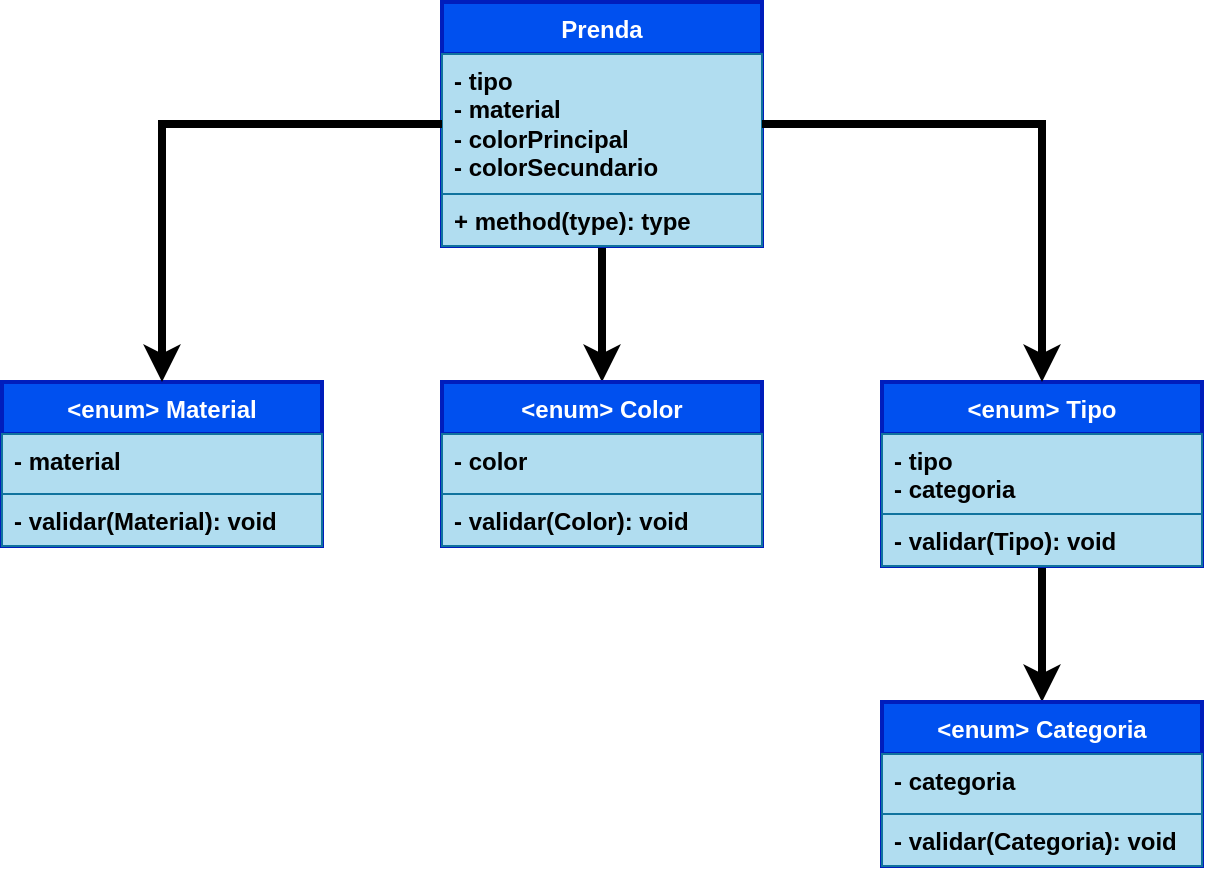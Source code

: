 <mxfile version="24.2.5" type="device">
  <diagram name="Page-1" id="CuGK8EdZ_OBCJnu9gnQl">
    <mxGraphModel dx="1364" dy="838" grid="1" gridSize="10" guides="1" tooltips="1" connect="1" arrows="1" fold="1" page="1" pageScale="1" pageWidth="850" pageHeight="1100" background="#FFFFFF" math="0" shadow="0">
      <root>
        <mxCell id="0" />
        <mxCell id="1" parent="0" />
        <mxCell id="4q8ChmGBFjCSsPTMsiG7-35" style="edgeStyle=none;rounded=0;orthogonalLoop=1;jettySize=auto;html=1;exitX=0.5;exitY=1;exitDx=0;exitDy=0;entryX=0.5;entryY=0;entryDx=0;entryDy=0;fontFamily=Helvetica;fontSize=12;fontColor=#ffffff;fontStyle=1;strokeWidth=4;strokeColor=#000000;" parent="1" source="4q8ChmGBFjCSsPTMsiG7-2" target="4q8ChmGBFjCSsPTMsiG7-31" edge="1">
          <mxGeometry relative="1" as="geometry" />
        </mxCell>
        <mxCell id="4q8ChmGBFjCSsPTMsiG7-2" value="Prenda" style="swimlane;fontStyle=1;align=center;verticalAlign=top;childLayout=stackLayout;horizontal=1;startSize=26;horizontalStack=0;resizeParent=1;resizeParentMax=0;resizeLast=0;collapsible=1;marginBottom=0;whiteSpace=wrap;html=1;fillColor=#0050ef;fontColor=#ffffff;strokeColor=#001DBC;strokeWidth=2;" parent="1" vertex="1">
          <mxGeometry x="340" y="50" width="160" height="122" as="geometry" />
        </mxCell>
        <mxCell id="4q8ChmGBFjCSsPTMsiG7-3" value="- tipo&lt;br&gt;- material&lt;br&gt;- colorPrincipal&lt;br&gt;- colorSecundario" style="text;strokeColor=#10739e;fillColor=#b1ddf0;align=left;verticalAlign=top;spacingLeft=4;spacingRight=4;overflow=hidden;rotatable=0;points=[[0,0.5],[1,0.5]];portConstraint=eastwest;fontColor=#000000;fontStyle=1;whiteSpace=wrap;html=1;" parent="4q8ChmGBFjCSsPTMsiG7-2" vertex="1">
          <mxGeometry y="26" width="160" height="70" as="geometry" />
        </mxCell>
        <mxCell id="4q8ChmGBFjCSsPTMsiG7-5" value="+ method(type): type" style="text;strokeColor=#10739e;fillColor=#b1ddf0;align=left;verticalAlign=top;spacingLeft=4;spacingRight=4;overflow=hidden;rotatable=0;points=[[0,0.5],[1,0.5]];portConstraint=eastwest;whiteSpace=wrap;html=1;fontColor=#000000;fontStyle=1" parent="4q8ChmGBFjCSsPTMsiG7-2" vertex="1">
          <mxGeometry y="96" width="160" height="26" as="geometry" />
        </mxCell>
        <mxCell id="4q8ChmGBFjCSsPTMsiG7-19" value="&amp;lt;enum&amp;gt; Material" style="swimlane;fontStyle=1;align=center;verticalAlign=top;childLayout=stackLayout;horizontal=1;startSize=26;horizontalStack=0;resizeParent=1;resizeParentMax=0;resizeLast=0;collapsible=1;marginBottom=0;whiteSpace=wrap;html=1;fillColor=#0050ef;fontColor=#ffffff;strokeColor=#001DBC;strokeWidth=2;" parent="1" vertex="1">
          <mxGeometry x="120" y="240" width="160" height="82" as="geometry" />
        </mxCell>
        <mxCell id="4q8ChmGBFjCSsPTMsiG7-20" value="- material" style="text;strokeColor=#10739e;fillColor=#b1ddf0;align=left;verticalAlign=top;spacingLeft=4;spacingRight=4;overflow=hidden;rotatable=0;points=[[0,0.5],[1,0.5]];portConstraint=eastwest;whiteSpace=wrap;html=1;fontColor=#000000;fontStyle=1" parent="4q8ChmGBFjCSsPTMsiG7-19" vertex="1">
          <mxGeometry y="26" width="160" height="30" as="geometry" />
        </mxCell>
        <mxCell id="4q8ChmGBFjCSsPTMsiG7-21" value="- validar(Material): void" style="text;strokeColor=#10739e;fillColor=#b1ddf0;align=left;verticalAlign=top;spacingLeft=4;spacingRight=4;overflow=hidden;rotatable=0;points=[[0,0.5],[1,0.5]];portConstraint=eastwest;whiteSpace=wrap;html=1;fontColor=#000000;fontStyle=1" parent="4q8ChmGBFjCSsPTMsiG7-19" vertex="1">
          <mxGeometry y="56" width="160" height="26" as="geometry" />
        </mxCell>
        <mxCell id="4q8ChmGBFjCSsPTMsiG7-30" style="edgeStyle=orthogonalEdgeStyle;rounded=0;orthogonalLoop=1;jettySize=auto;html=1;exitX=0.5;exitY=1;exitDx=0;exitDy=0;entryX=0.5;entryY=0;entryDx=0;entryDy=0;fontFamily=Helvetica;fontSize=12;fontColor=#ffffff;fontStyle=1;strokeWidth=4;strokeColor=#000000;" parent="1" source="4q8ChmGBFjCSsPTMsiG7-22" target="4q8ChmGBFjCSsPTMsiG7-25" edge="1">
          <mxGeometry relative="1" as="geometry" />
        </mxCell>
        <mxCell id="4q8ChmGBFjCSsPTMsiG7-22" value="&amp;lt;enum&amp;gt; Tipo" style="swimlane;fontStyle=1;align=center;verticalAlign=top;childLayout=stackLayout;horizontal=1;startSize=26;horizontalStack=0;resizeParent=1;resizeParentMax=0;resizeLast=0;collapsible=1;marginBottom=0;whiteSpace=wrap;html=1;fillColor=#0050ef;fontColor=#ffffff;strokeColor=#001DBC;strokeWidth=2;" parent="1" vertex="1">
          <mxGeometry x="560" y="240" width="160" height="92" as="geometry" />
        </mxCell>
        <mxCell id="4q8ChmGBFjCSsPTMsiG7-23" value="- tipo&lt;div&gt;- categoria&lt;/div&gt;" style="text;strokeColor=#10739e;fillColor=#b1ddf0;align=left;verticalAlign=top;spacingLeft=4;spacingRight=4;overflow=hidden;rotatable=0;points=[[0,0.5],[1,0.5]];portConstraint=eastwest;whiteSpace=wrap;html=1;fontColor=#000000;fontStyle=1" parent="4q8ChmGBFjCSsPTMsiG7-22" vertex="1">
          <mxGeometry y="26" width="160" height="40" as="geometry" />
        </mxCell>
        <mxCell id="4q8ChmGBFjCSsPTMsiG7-24" value="- validar(Tipo): void" style="text;strokeColor=#10739e;fillColor=#b1ddf0;align=left;verticalAlign=top;spacingLeft=4;spacingRight=4;overflow=hidden;rotatable=0;points=[[0,0.5],[1,0.5]];portConstraint=eastwest;whiteSpace=wrap;html=1;fontColor=#000000;fontStyle=1" parent="4q8ChmGBFjCSsPTMsiG7-22" vertex="1">
          <mxGeometry y="66" width="160" height="26" as="geometry" />
        </mxCell>
        <mxCell id="4q8ChmGBFjCSsPTMsiG7-25" value="&amp;lt;enum&amp;gt; Categoria" style="swimlane;fontStyle=1;align=center;verticalAlign=top;childLayout=stackLayout;horizontal=1;startSize=26;horizontalStack=0;resizeParent=1;resizeParentMax=0;resizeLast=0;collapsible=1;marginBottom=0;whiteSpace=wrap;html=1;fillColor=#0050ef;fontColor=#ffffff;strokeColor=#001DBC;strokeWidth=2;" parent="1" vertex="1">
          <mxGeometry x="560" y="400" width="160" height="82" as="geometry" />
        </mxCell>
        <mxCell id="4q8ChmGBFjCSsPTMsiG7-26" value="&lt;span style=&quot;background-color: initial;&quot;&gt;- categoria&lt;/span&gt;" style="text;strokeColor=#10739e;fillColor=#b1ddf0;align=left;verticalAlign=top;spacingLeft=4;spacingRight=4;overflow=hidden;rotatable=0;points=[[0,0.5],[1,0.5]];portConstraint=eastwest;whiteSpace=wrap;html=1;fontColor=#000000;fontStyle=1" parent="4q8ChmGBFjCSsPTMsiG7-25" vertex="1">
          <mxGeometry y="26" width="160" height="30" as="geometry" />
        </mxCell>
        <mxCell id="4q8ChmGBFjCSsPTMsiG7-27" value="- validar(Categoria): void" style="text;strokeColor=#10739e;fillColor=#b1ddf0;align=left;verticalAlign=top;spacingLeft=4;spacingRight=4;overflow=hidden;rotatable=0;points=[[0,0.5],[1,0.5]];portConstraint=eastwest;whiteSpace=wrap;html=1;fontColor=#000000;fontStyle=1" parent="4q8ChmGBFjCSsPTMsiG7-25" vertex="1">
          <mxGeometry y="56" width="160" height="26" as="geometry" />
        </mxCell>
        <mxCell id="4q8ChmGBFjCSsPTMsiG7-28" style="edgeStyle=orthogonalEdgeStyle;rounded=0;orthogonalLoop=1;jettySize=auto;html=1;exitX=0;exitY=0.5;exitDx=0;exitDy=0;entryX=0.5;entryY=0;entryDx=0;entryDy=0;fontFamily=Helvetica;fontSize=12;fontColor=#ffffff;fontStyle=1;strokeWidth=4;strokeColor=#000000;" parent="1" source="4q8ChmGBFjCSsPTMsiG7-3" target="4q8ChmGBFjCSsPTMsiG7-19" edge="1">
          <mxGeometry relative="1" as="geometry" />
        </mxCell>
        <mxCell id="4q8ChmGBFjCSsPTMsiG7-29" style="edgeStyle=orthogonalEdgeStyle;rounded=0;orthogonalLoop=1;jettySize=auto;html=1;exitX=1;exitY=0.5;exitDx=0;exitDy=0;fontFamily=Helvetica;fontSize=12;fontColor=#ffffff;fontStyle=1;strokeWidth=4;strokeColor=#000000;" parent="1" source="4q8ChmGBFjCSsPTMsiG7-3" target="4q8ChmGBFjCSsPTMsiG7-22" edge="1">
          <mxGeometry relative="1" as="geometry" />
        </mxCell>
        <mxCell id="4q8ChmGBFjCSsPTMsiG7-31" value="&amp;lt;enum&amp;gt; Color" style="swimlane;fontStyle=1;align=center;verticalAlign=top;childLayout=stackLayout;horizontal=1;startSize=26;horizontalStack=0;resizeParent=1;resizeParentMax=0;resizeLast=0;collapsible=1;marginBottom=0;whiteSpace=wrap;html=1;fillColor=#0050ef;fontColor=#ffffff;strokeColor=#001DBC;strokeWidth=2;" parent="1" vertex="1">
          <mxGeometry x="340" y="240" width="160" height="82" as="geometry" />
        </mxCell>
        <mxCell id="4q8ChmGBFjCSsPTMsiG7-32" value="- color" style="text;strokeColor=#10739e;fillColor=#b1ddf0;align=left;verticalAlign=top;spacingLeft=4;spacingRight=4;overflow=hidden;rotatable=0;points=[[0,0.5],[1,0.5]];portConstraint=eastwest;whiteSpace=wrap;html=1;fontColor=#000000;fontStyle=1" parent="4q8ChmGBFjCSsPTMsiG7-31" vertex="1">
          <mxGeometry y="26" width="160" height="30" as="geometry" />
        </mxCell>
        <mxCell id="4q8ChmGBFjCSsPTMsiG7-33" value="- validar(Color): void" style="text;strokeColor=#10739e;fillColor=#b1ddf0;align=left;verticalAlign=top;spacingLeft=4;spacingRight=4;overflow=hidden;rotatable=0;points=[[0,0.5],[1,0.5]];portConstraint=eastwest;whiteSpace=wrap;html=1;fontColor=#000000;fontStyle=1" parent="4q8ChmGBFjCSsPTMsiG7-31" vertex="1">
          <mxGeometry y="56" width="160" height="26" as="geometry" />
        </mxCell>
      </root>
    </mxGraphModel>
  </diagram>
</mxfile>
